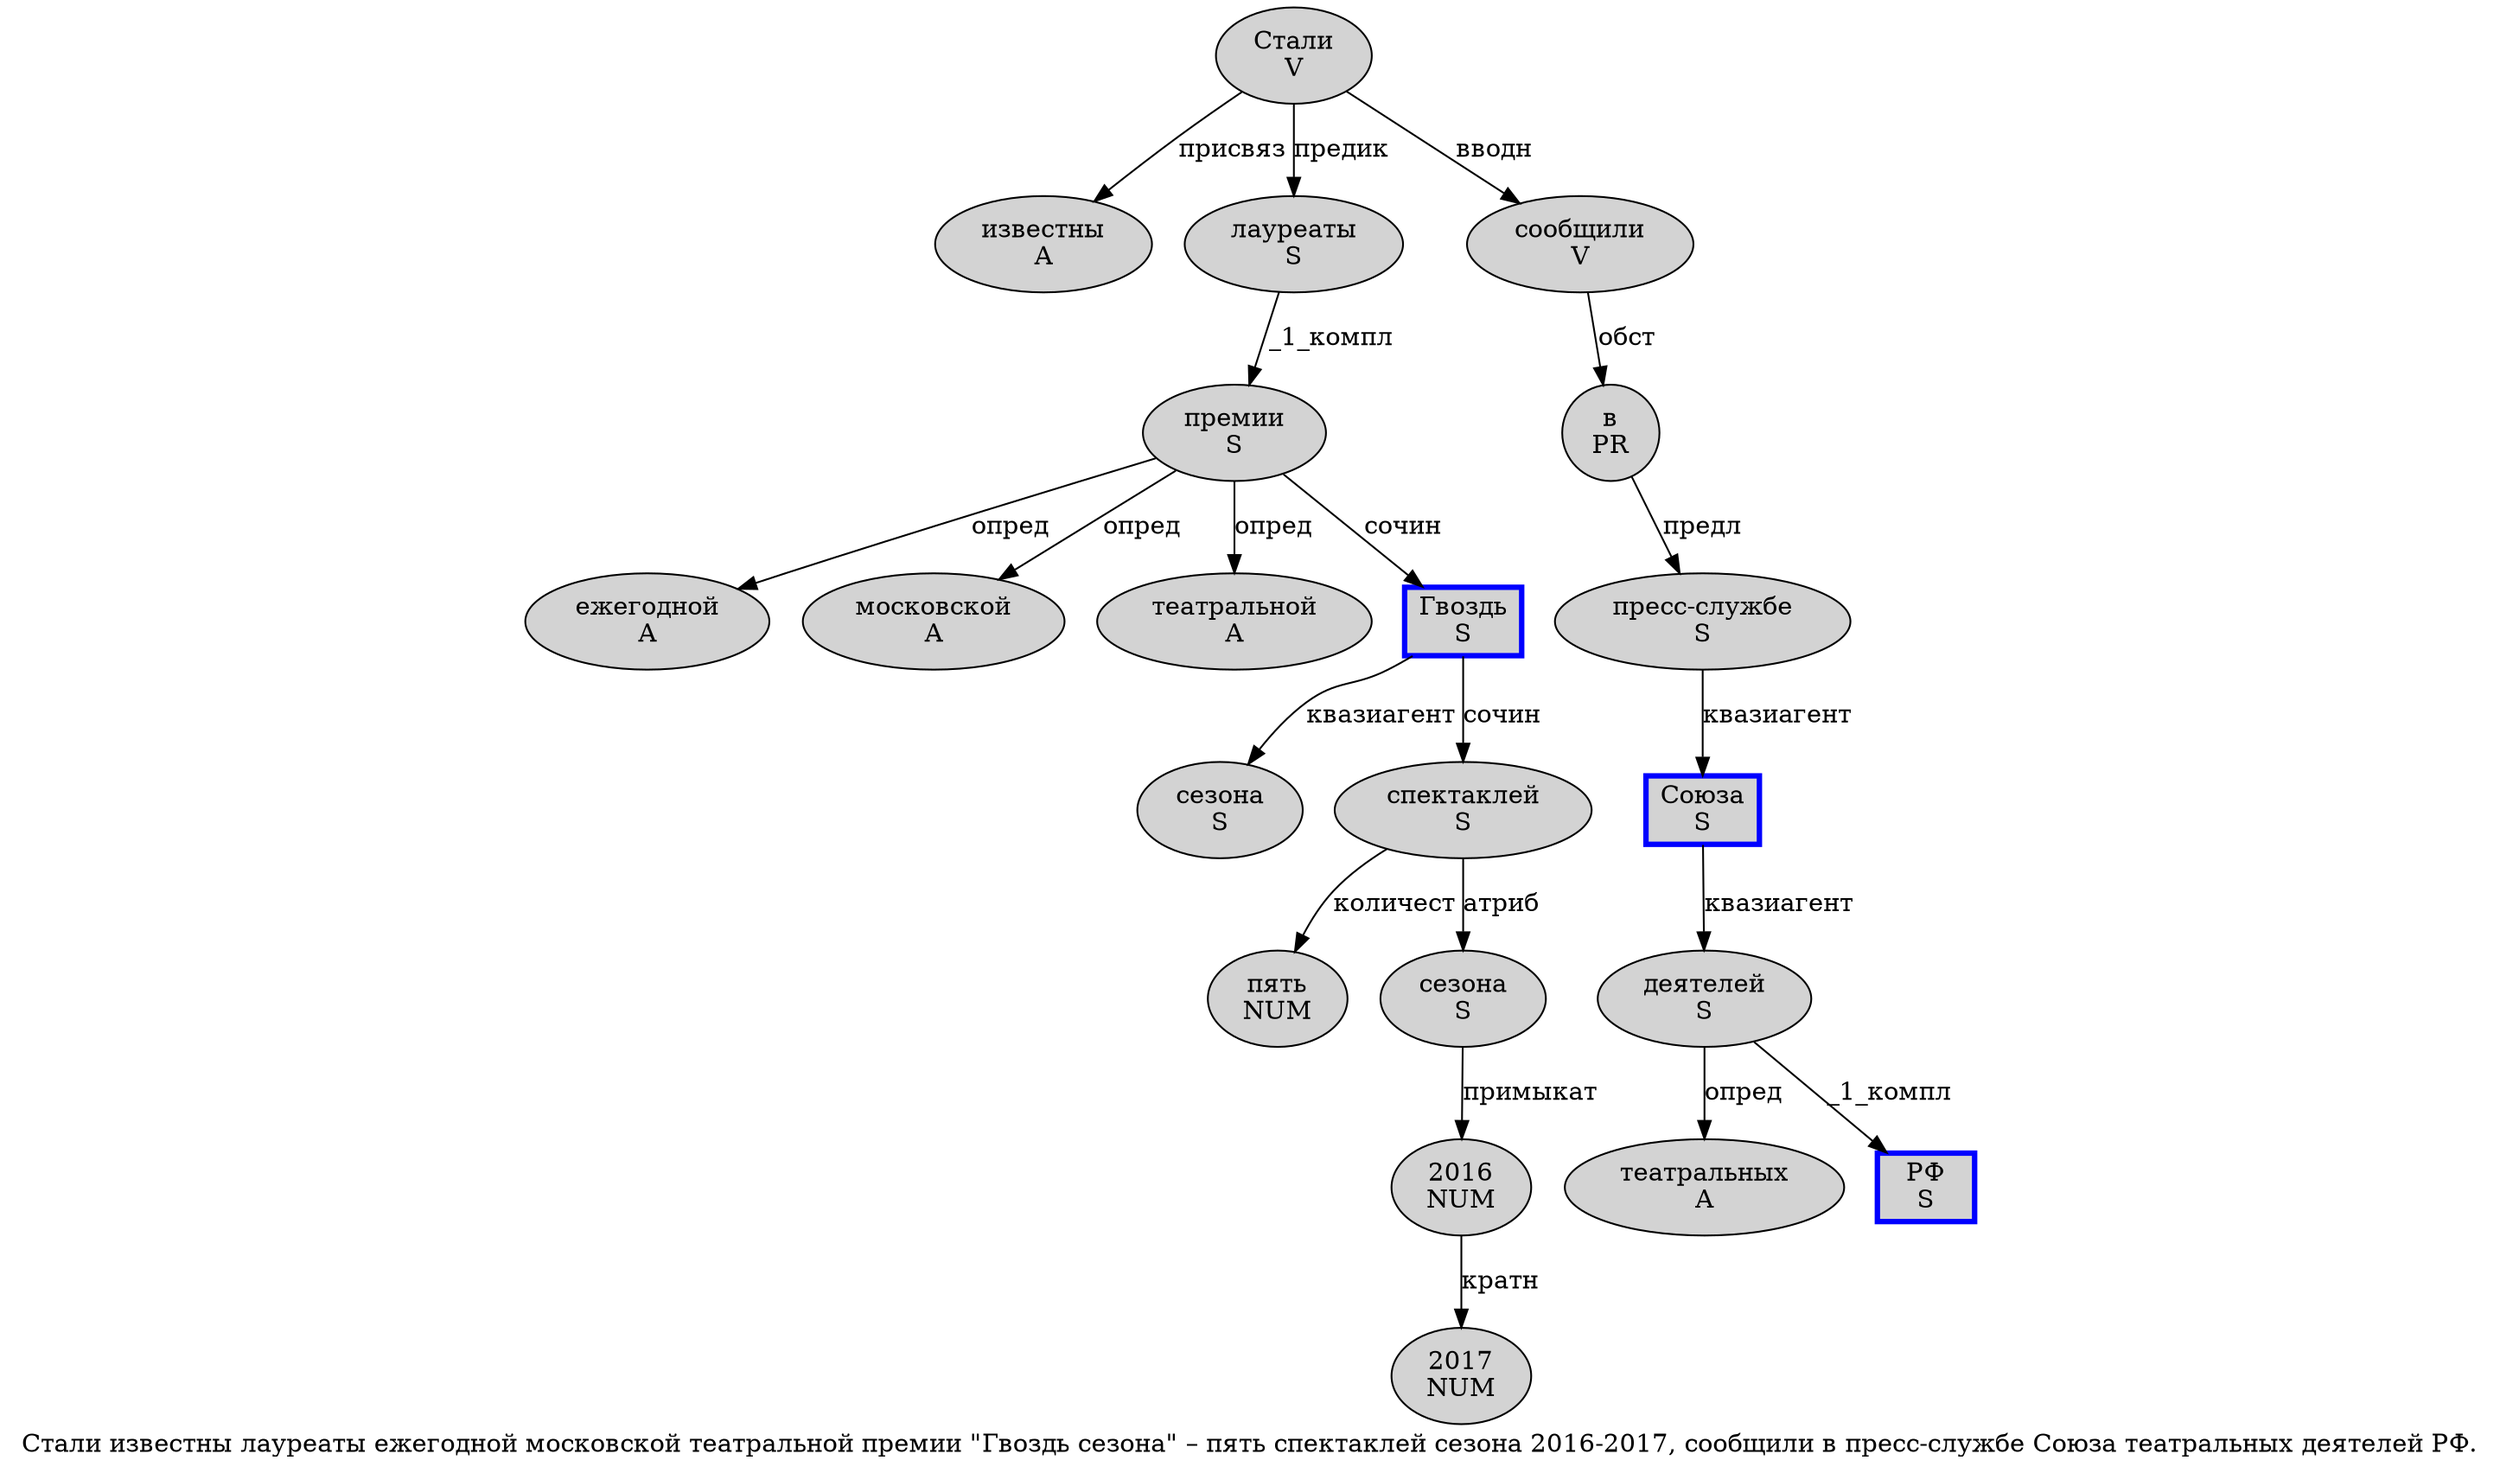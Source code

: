 digraph SENTENCE_1006 {
	graph [label="Стали известны лауреаты ежегодной московской театральной премии \"Гвоздь сезона\" – пять спектаклей сезона 2016-2017, сообщили в пресс-службе Союза театральных деятелей РФ."]
	node [style=filled]
		0 [label="Стали
V" color="" fillcolor=lightgray penwidth=1 shape=ellipse]
		1 [label="известны
A" color="" fillcolor=lightgray penwidth=1 shape=ellipse]
		2 [label="лауреаты
S" color="" fillcolor=lightgray penwidth=1 shape=ellipse]
		3 [label="ежегодной
A" color="" fillcolor=lightgray penwidth=1 shape=ellipse]
		4 [label="московской
A" color="" fillcolor=lightgray penwidth=1 shape=ellipse]
		5 [label="театральной
A" color="" fillcolor=lightgray penwidth=1 shape=ellipse]
		6 [label="премии
S" color="" fillcolor=lightgray penwidth=1 shape=ellipse]
		8 [label="Гвоздь
S" color=blue fillcolor=lightgray penwidth=3 shape=box]
		9 [label="сезона
S" color="" fillcolor=lightgray penwidth=1 shape=ellipse]
		12 [label="пять
NUM" color="" fillcolor=lightgray penwidth=1 shape=ellipse]
		13 [label="спектаклей
S" color="" fillcolor=lightgray penwidth=1 shape=ellipse]
		14 [label="сезона
S" color="" fillcolor=lightgray penwidth=1 shape=ellipse]
		15 [label="2016
NUM" color="" fillcolor=lightgray penwidth=1 shape=ellipse]
		17 [label="2017
NUM" color="" fillcolor=lightgray penwidth=1 shape=ellipse]
		19 [label="сообщили
V" color="" fillcolor=lightgray penwidth=1 shape=ellipse]
		20 [label="в
PR" color="" fillcolor=lightgray penwidth=1 shape=ellipse]
		21 [label="пресс-службе
S" color="" fillcolor=lightgray penwidth=1 shape=ellipse]
		22 [label="Союза
S" color=blue fillcolor=lightgray penwidth=3 shape=box]
		23 [label="театральных
A" color="" fillcolor=lightgray penwidth=1 shape=ellipse]
		24 [label="деятелей
S" color="" fillcolor=lightgray penwidth=1 shape=ellipse]
		25 [label="РФ
S" color=blue fillcolor=lightgray penwidth=3 shape=box]
			6 -> 3 [label="опред"]
			6 -> 4 [label="опред"]
			6 -> 5 [label="опред"]
			6 -> 8 [label="сочин"]
			2 -> 6 [label="_1_компл"]
			21 -> 22 [label="квазиагент"]
			0 -> 1 [label="присвяз"]
			0 -> 2 [label="предик"]
			0 -> 19 [label="вводн"]
			22 -> 24 [label="квазиагент"]
			15 -> 17 [label="кратн"]
			8 -> 9 [label="квазиагент"]
			8 -> 13 [label="сочин"]
			13 -> 12 [label="количест"]
			13 -> 14 [label="атриб"]
			19 -> 20 [label="обст"]
			20 -> 21 [label="предл"]
			14 -> 15 [label="примыкат"]
			24 -> 23 [label="опред"]
			24 -> 25 [label="_1_компл"]
}